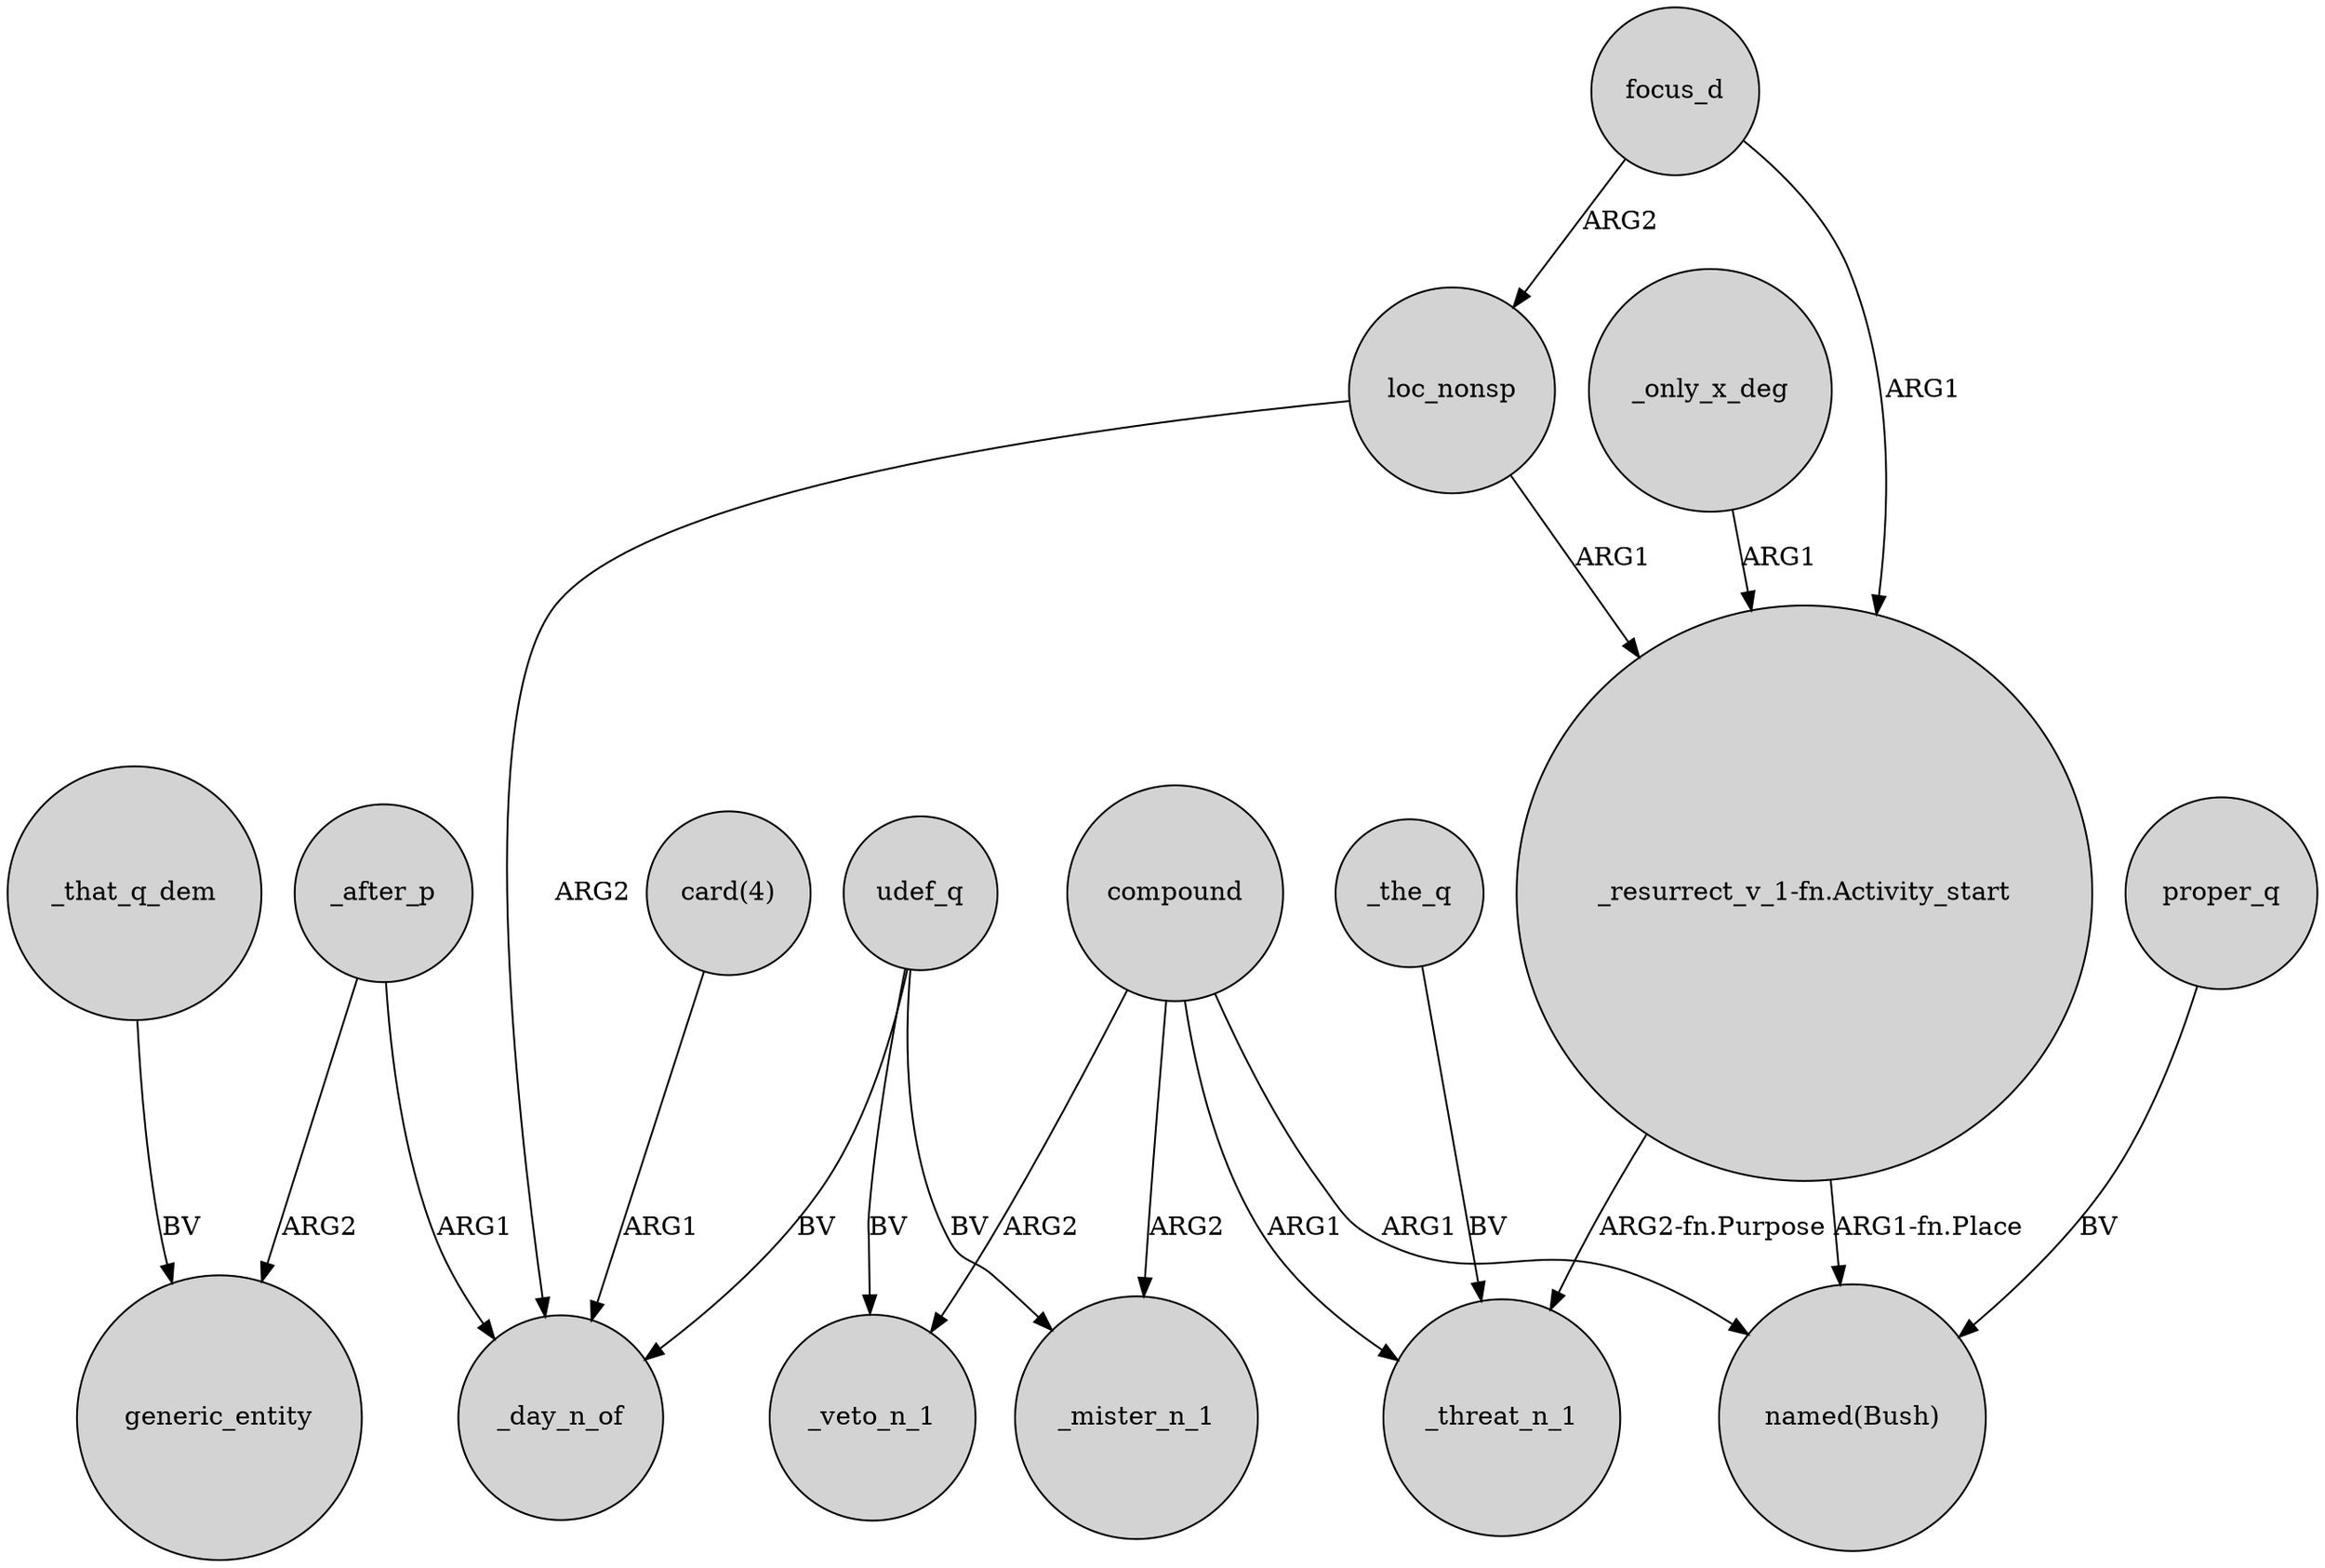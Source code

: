 digraph {
	node [shape=circle style=filled]
	_after_p -> generic_entity [label=ARG2]
	compound -> _mister_n_1 [label=ARG2]
	compound -> "named(Bush)" [label=ARG1]
	focus_d -> "_resurrect_v_1-fn.Activity_start" [label=ARG1]
	focus_d -> loc_nonsp [label=ARG2]
	udef_q -> _mister_n_1 [label=BV]
	udef_q -> _day_n_of [label=BV]
	proper_q -> "named(Bush)" [label=BV]
	compound -> _veto_n_1 [label=ARG2]
	loc_nonsp -> "_resurrect_v_1-fn.Activity_start" [label=ARG1]
	udef_q -> _veto_n_1 [label=BV]
	_only_x_deg -> "_resurrect_v_1-fn.Activity_start" [label=ARG1]
	_the_q -> _threat_n_1 [label=BV]
	compound -> _threat_n_1 [label=ARG1]
	"_resurrect_v_1-fn.Activity_start" -> "named(Bush)" [label="ARG1-fn.Place"]
	"_resurrect_v_1-fn.Activity_start" -> _threat_n_1 [label="ARG2-fn.Purpose"]
	_that_q_dem -> generic_entity [label=BV]
	"card(4)" -> _day_n_of [label=ARG1]
	loc_nonsp -> _day_n_of [label=ARG2]
	_after_p -> _day_n_of [label=ARG1]
}
